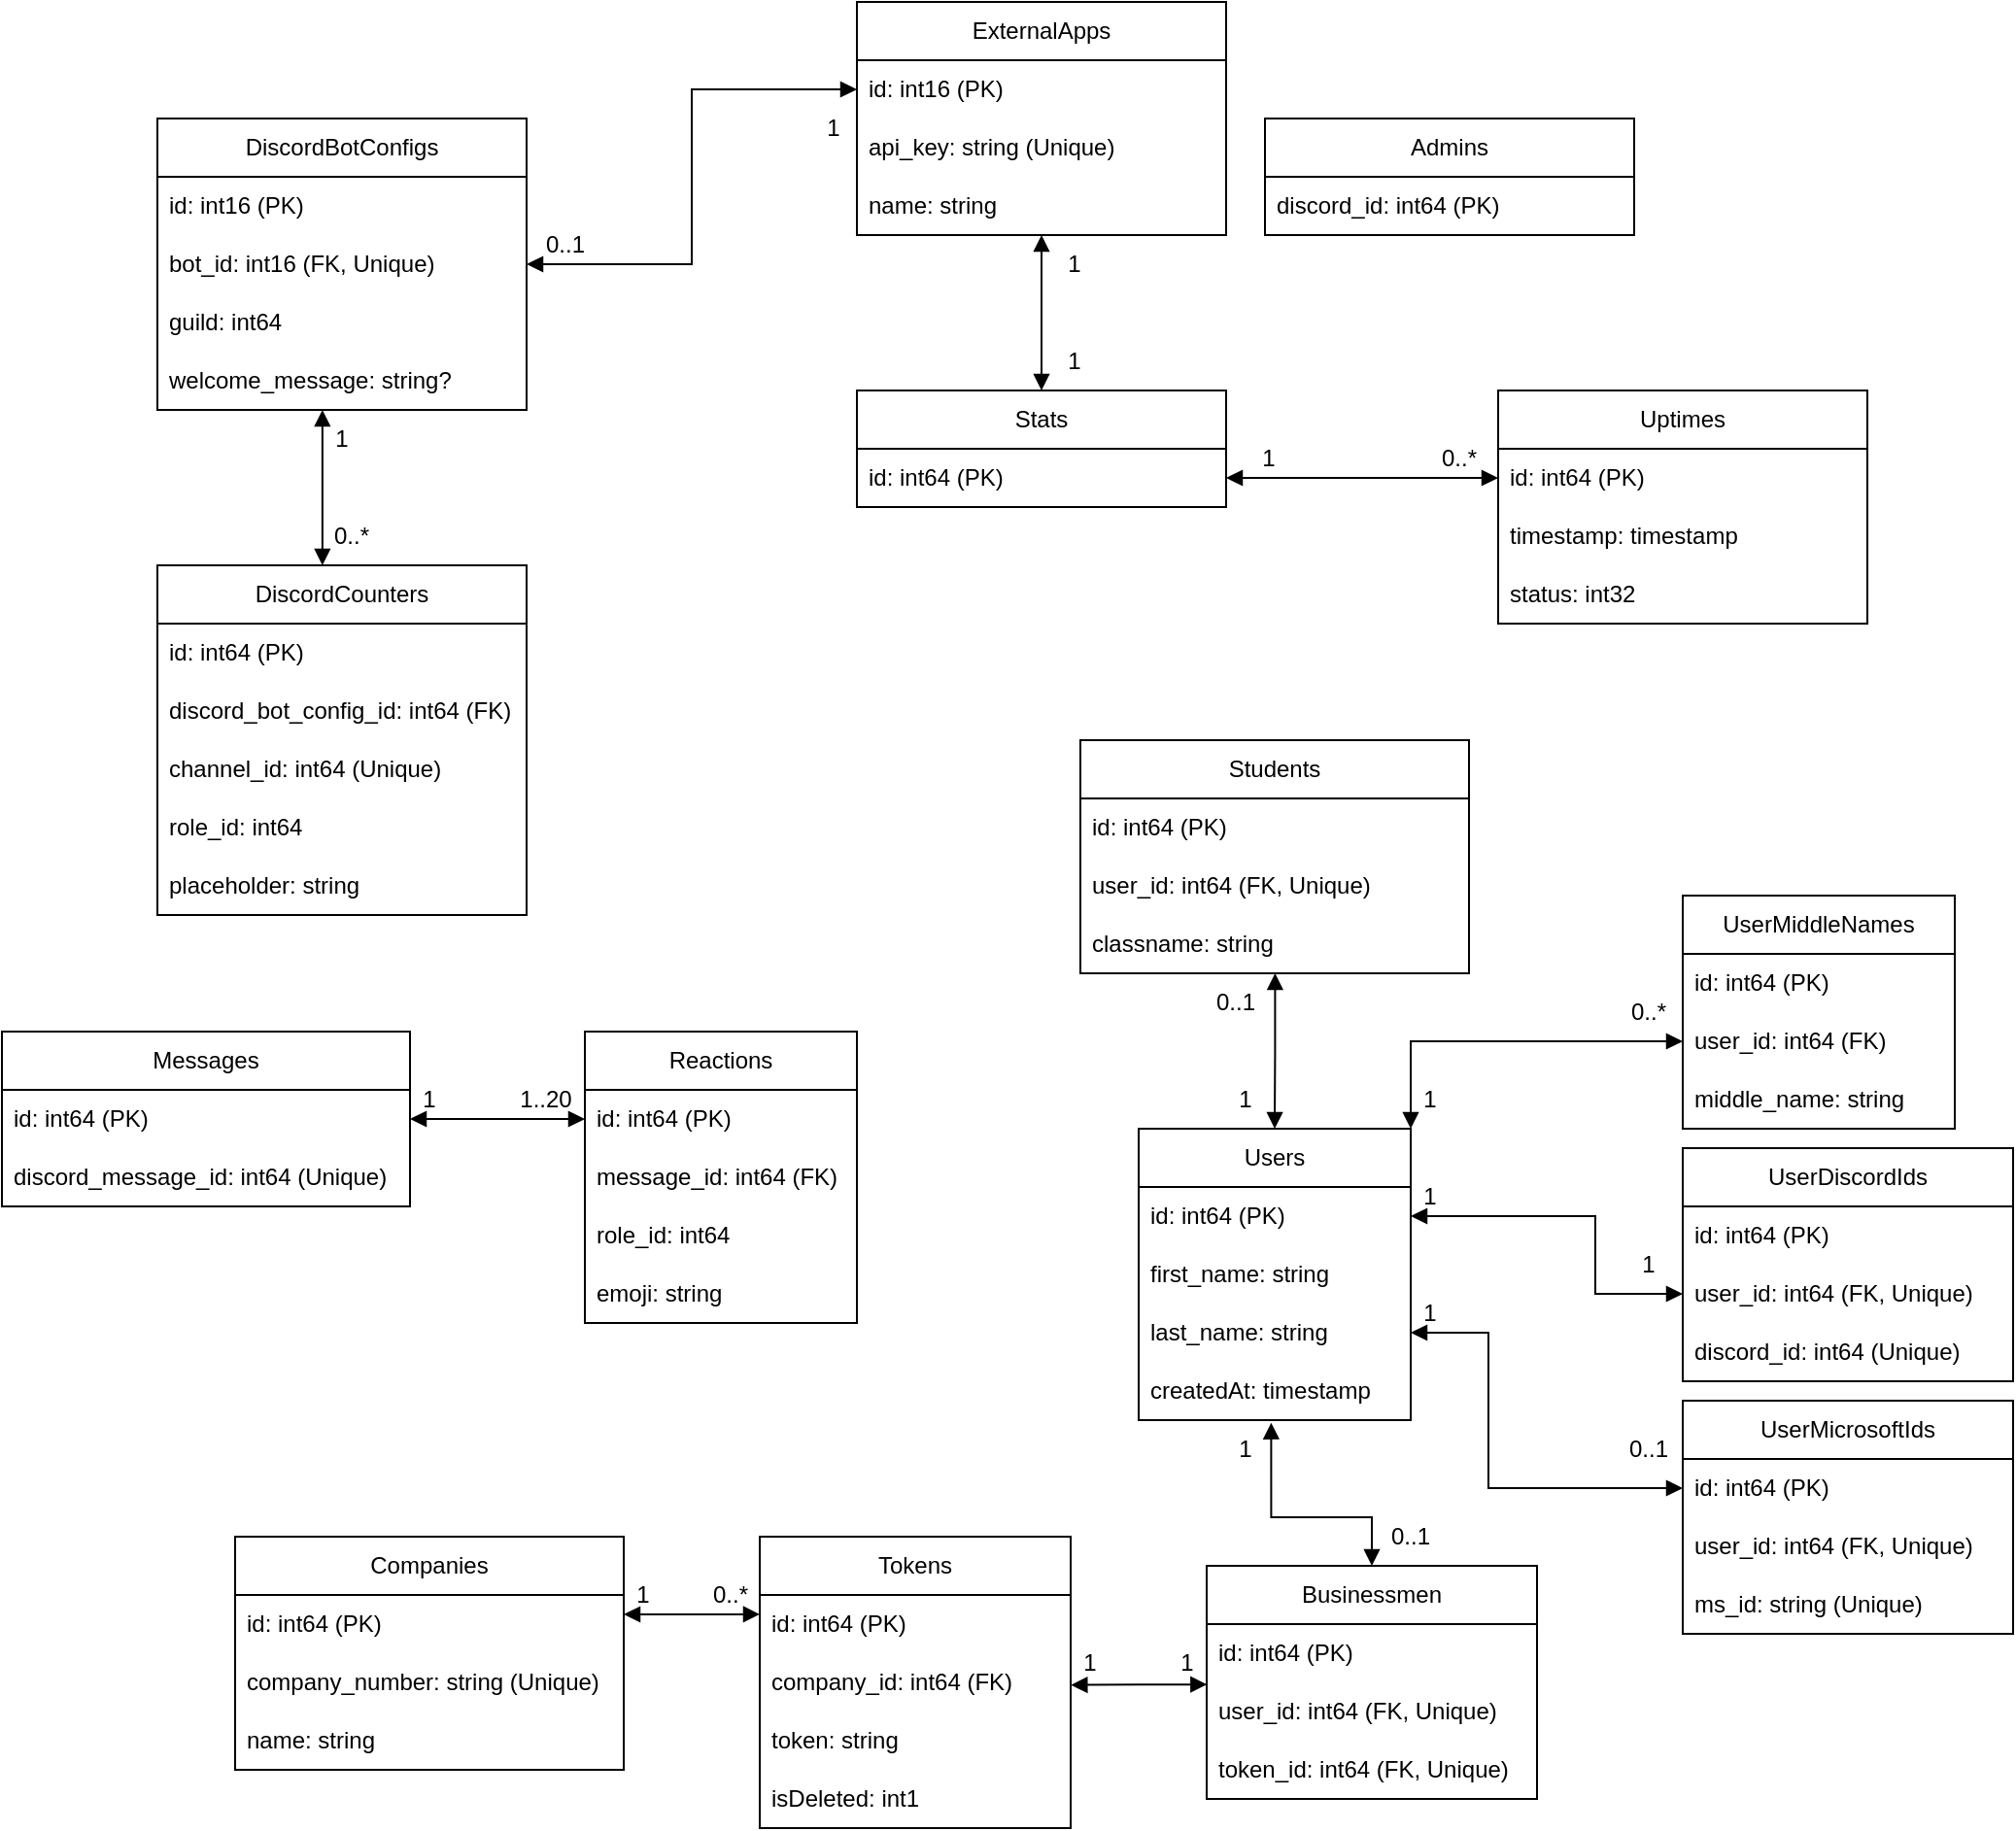 <mxfile version="24.7.8">
  <diagram id="C5RBs43oDa-KdzZeNtuy" name="Page-1">
    <mxGraphModel dx="1687" dy="984" grid="1" gridSize="10" guides="1" tooltips="1" connect="1" arrows="1" fold="1" page="1" pageScale="1" pageWidth="827" pageHeight="1169" math="0" shadow="0">
      <root>
        <mxCell id="WIyWlLk6GJQsqaUBKTNV-0" />
        <mxCell id="WIyWlLk6GJQsqaUBKTNV-1" parent="WIyWlLk6GJQsqaUBKTNV-0" />
        <mxCell id="j6Cu4bJi-iewZLwyGf81-4" value="DiscordBotConfigs" style="swimlane;fontStyle=0;childLayout=stackLayout;horizontal=1;startSize=30;horizontalStack=0;resizeParent=1;resizeParentMax=0;resizeLast=0;collapsible=1;marginBottom=0;whiteSpace=wrap;html=1;movable=1;resizable=1;rotatable=1;deletable=1;editable=1;locked=0;connectable=1;" parent="WIyWlLk6GJQsqaUBKTNV-1" vertex="1">
          <mxGeometry x="90" y="70" width="190" height="150" as="geometry" />
        </mxCell>
        <mxCell id="pV0bqbgb6ALePPoNwosy-52" value="id: int16 (PK)" style="text;strokeColor=none;fillColor=none;align=left;verticalAlign=middle;spacingLeft=4;spacingRight=4;overflow=hidden;points=[[0,0.5],[1,0.5]];portConstraint=eastwest;rotatable=1;whiteSpace=wrap;html=1;movable=1;resizable=1;deletable=1;editable=1;locked=0;connectable=1;" parent="j6Cu4bJi-iewZLwyGf81-4" vertex="1">
          <mxGeometry y="30" width="190" height="30" as="geometry" />
        </mxCell>
        <mxCell id="j6Cu4bJi-iewZLwyGf81-14" value="bot_id: int16 (FK, Unique)" style="text;strokeColor=none;fillColor=none;align=left;verticalAlign=middle;spacingLeft=4;spacingRight=4;overflow=hidden;points=[[0,0.5],[1,0.5]];portConstraint=eastwest;rotatable=1;whiteSpace=wrap;html=1;movable=1;resizable=1;deletable=1;editable=1;locked=0;connectable=1;" parent="j6Cu4bJi-iewZLwyGf81-4" vertex="1">
          <mxGeometry y="60" width="190" height="30" as="geometry" />
        </mxCell>
        <mxCell id="j6Cu4bJi-iewZLwyGf81-5" value="guild: int64" style="text;strokeColor=none;fillColor=none;align=left;verticalAlign=middle;spacingLeft=4;spacingRight=4;overflow=hidden;points=[[0,0.5],[1,0.5]];portConstraint=eastwest;rotatable=1;whiteSpace=wrap;html=1;movable=1;resizable=1;deletable=1;editable=1;locked=0;connectable=1;" parent="j6Cu4bJi-iewZLwyGf81-4" vertex="1">
          <mxGeometry y="90" width="190" height="30" as="geometry" />
        </mxCell>
        <mxCell id="j6Cu4bJi-iewZLwyGf81-19" value="welcome_message: string?" style="text;strokeColor=none;fillColor=none;align=left;verticalAlign=middle;spacingLeft=4;spacingRight=4;overflow=hidden;points=[[0,0.5],[1,0.5]];portConstraint=eastwest;rotatable=1;whiteSpace=wrap;html=1;movable=1;resizable=1;deletable=1;editable=1;locked=0;connectable=1;" parent="j6Cu4bJi-iewZLwyGf81-4" vertex="1">
          <mxGeometry y="120" width="190" height="30" as="geometry" />
        </mxCell>
        <mxCell id="j6Cu4bJi-iewZLwyGf81-8" value="ExternalApps" style="swimlane;fontStyle=0;childLayout=stackLayout;horizontal=1;startSize=30;horizontalStack=0;resizeParent=1;resizeParentMax=0;resizeLast=0;collapsible=1;marginBottom=0;whiteSpace=wrap;html=1;movable=1;resizable=1;rotatable=1;deletable=1;editable=1;locked=0;connectable=1;" parent="WIyWlLk6GJQsqaUBKTNV-1" vertex="1">
          <mxGeometry x="450" y="10" width="190" height="120" as="geometry" />
        </mxCell>
        <mxCell id="j6Cu4bJi-iewZLwyGf81-10" value="id: int16 (PK)" style="text;strokeColor=none;fillColor=none;align=left;verticalAlign=middle;spacingLeft=4;spacingRight=4;overflow=hidden;points=[[0,0.5],[1,0.5]];portConstraint=eastwest;rotatable=1;whiteSpace=wrap;html=1;movable=1;resizable=1;deletable=1;editable=1;locked=0;connectable=1;" parent="j6Cu4bJi-iewZLwyGf81-8" vertex="1">
          <mxGeometry y="30" width="190" height="30" as="geometry" />
        </mxCell>
        <mxCell id="j6Cu4bJi-iewZLwyGf81-18" value="api_key: string (Unique)" style="text;strokeColor=none;fillColor=none;align=left;verticalAlign=middle;spacingLeft=4;spacingRight=4;overflow=hidden;points=[[0,0.5],[1,0.5]];portConstraint=eastwest;rotatable=1;whiteSpace=wrap;html=1;movable=1;resizable=1;deletable=1;editable=1;locked=0;connectable=1;" parent="j6Cu4bJi-iewZLwyGf81-8" vertex="1">
          <mxGeometry y="60" width="190" height="30" as="geometry" />
        </mxCell>
        <mxCell id="kIU9_-_J0z3s3uUPVniL-5" value="name: string" style="text;strokeColor=none;fillColor=none;align=left;verticalAlign=middle;spacingLeft=4;spacingRight=4;overflow=hidden;points=[[0,0.5],[1,0.5]];portConstraint=eastwest;rotatable=1;whiteSpace=wrap;html=1;movable=1;resizable=1;deletable=1;editable=1;locked=0;connectable=1;" parent="j6Cu4bJi-iewZLwyGf81-8" vertex="1">
          <mxGeometry y="90" width="190" height="30" as="geometry" />
        </mxCell>
        <mxCell id="j6Cu4bJi-iewZLwyGf81-15" style="edgeStyle=orthogonalEdgeStyle;rounded=0;orthogonalLoop=1;jettySize=auto;html=1;exitX=1;exitY=0.5;exitDx=0;exitDy=0;entryX=0;entryY=0.5;entryDx=0;entryDy=0;startArrow=block;startFill=1;endArrow=block;endFill=1;movable=1;resizable=1;rotatable=1;deletable=1;editable=1;locked=0;connectable=1;" parent="WIyWlLk6GJQsqaUBKTNV-1" source="j6Cu4bJi-iewZLwyGf81-14" target="j6Cu4bJi-iewZLwyGf81-10" edge="1">
          <mxGeometry relative="1" as="geometry" />
        </mxCell>
        <mxCell id="j6Cu4bJi-iewZLwyGf81-16" value="0..1" style="text;html=1;align=center;verticalAlign=middle;whiteSpace=wrap;rounded=0;movable=1;resizable=1;rotatable=1;deletable=1;editable=1;locked=0;connectable=1;" parent="WIyWlLk6GJQsqaUBKTNV-1" vertex="1">
          <mxGeometry x="280" y="120" width="40" height="30" as="geometry" />
        </mxCell>
        <mxCell id="j6Cu4bJi-iewZLwyGf81-17" value="1" style="text;html=1;align=center;verticalAlign=middle;whiteSpace=wrap;rounded=0;movable=1;resizable=1;rotatable=1;deletable=1;editable=1;locked=0;connectable=1;" parent="WIyWlLk6GJQsqaUBKTNV-1" vertex="1">
          <mxGeometry x="426" y="60" width="24" height="30" as="geometry" />
        </mxCell>
        <mxCell id="j6Cu4bJi-iewZLwyGf81-20" value="Students" style="swimlane;fontStyle=0;childLayout=stackLayout;horizontal=1;startSize=30;horizontalStack=0;resizeParent=1;resizeParentMax=0;resizeLast=0;collapsible=1;marginBottom=0;whiteSpace=wrap;html=1;movable=1;resizable=1;rotatable=1;deletable=1;editable=1;locked=0;connectable=1;" parent="WIyWlLk6GJQsqaUBKTNV-1" vertex="1">
          <mxGeometry x="565" y="390" width="200" height="120" as="geometry" />
        </mxCell>
        <mxCell id="j6Cu4bJi-iewZLwyGf81-21" value="id: int64 (PK)" style="text;strokeColor=none;fillColor=none;align=left;verticalAlign=middle;spacingLeft=4;spacingRight=4;overflow=hidden;points=[[0,0.5],[1,0.5]];portConstraint=eastwest;rotatable=1;whiteSpace=wrap;html=1;movable=1;resizable=1;deletable=1;editable=1;locked=0;connectable=1;" parent="j6Cu4bJi-iewZLwyGf81-20" vertex="1">
          <mxGeometry y="30" width="200" height="30" as="geometry" />
        </mxCell>
        <mxCell id="pV0bqbgb6ALePPoNwosy-53" value="user_id: int64 (FK, Unique)" style="text;strokeColor=none;fillColor=none;align=left;verticalAlign=middle;spacingLeft=4;spacingRight=4;overflow=hidden;points=[[0,0.5],[1,0.5]];portConstraint=eastwest;rotatable=1;whiteSpace=wrap;html=1;movable=1;resizable=1;deletable=1;editable=1;locked=0;connectable=1;" parent="j6Cu4bJi-iewZLwyGf81-20" vertex="1">
          <mxGeometry y="60" width="200" height="30" as="geometry" />
        </mxCell>
        <mxCell id="j6Cu4bJi-iewZLwyGf81-22" value="classname: string" style="text;strokeColor=none;fillColor=none;align=left;verticalAlign=middle;spacingLeft=4;spacingRight=4;overflow=hidden;points=[[0,0.5],[1,0.5]];portConstraint=eastwest;rotatable=1;whiteSpace=wrap;html=1;movable=1;resizable=1;deletable=1;editable=1;locked=0;connectable=1;" parent="j6Cu4bJi-iewZLwyGf81-20" vertex="1">
          <mxGeometry y="90" width="200" height="30" as="geometry" />
        </mxCell>
        <mxCell id="hX-AtoLMKhMo5tliIMxX-0" value="Reactions" style="swimlane;fontStyle=0;childLayout=stackLayout;horizontal=1;startSize=30;horizontalStack=0;resizeParent=1;resizeParentMax=0;resizeLast=0;collapsible=1;marginBottom=0;whiteSpace=wrap;html=1;movable=1;resizable=1;rotatable=1;deletable=1;editable=1;locked=0;connectable=1;" parent="WIyWlLk6GJQsqaUBKTNV-1" vertex="1">
          <mxGeometry x="310" y="540" width="140" height="150" as="geometry" />
        </mxCell>
        <mxCell id="hX-AtoLMKhMo5tliIMxX-8" value="id: int64 (PK)" style="text;strokeColor=none;fillColor=none;align=left;verticalAlign=middle;spacingLeft=4;spacingRight=4;overflow=hidden;points=[[0,0.5],[1,0.5]];portConstraint=eastwest;rotatable=1;whiteSpace=wrap;html=1;movable=1;resizable=1;deletable=1;editable=1;locked=0;connectable=1;" parent="hX-AtoLMKhMo5tliIMxX-0" vertex="1">
          <mxGeometry y="30" width="140" height="30" as="geometry" />
        </mxCell>
        <mxCell id="pV0bqbgb6ALePPoNwosy-54" value="message_id: int64 (FK)" style="text;strokeColor=none;fillColor=none;align=left;verticalAlign=middle;spacingLeft=4;spacingRight=4;overflow=hidden;points=[[0,0.5],[1,0.5]];portConstraint=eastwest;rotatable=1;whiteSpace=wrap;html=1;movable=1;resizable=1;deletable=1;editable=1;locked=0;connectable=1;" parent="hX-AtoLMKhMo5tliIMxX-0" vertex="1">
          <mxGeometry y="60" width="140" height="30" as="geometry" />
        </mxCell>
        <mxCell id="pV0bqbgb6ALePPoNwosy-49" value="role_id: int64" style="text;strokeColor=none;fillColor=none;align=left;verticalAlign=middle;spacingLeft=4;spacingRight=4;overflow=hidden;points=[[0,0.5],[1,0.5]];portConstraint=eastwest;rotatable=1;whiteSpace=wrap;html=1;movable=1;resizable=1;deletable=1;editable=1;locked=0;connectable=1;" parent="hX-AtoLMKhMo5tliIMxX-0" vertex="1">
          <mxGeometry y="90" width="140" height="30" as="geometry" />
        </mxCell>
        <mxCell id="hX-AtoLMKhMo5tliIMxX-1" value="emoji: string" style="text;strokeColor=none;fillColor=none;align=left;verticalAlign=middle;spacingLeft=4;spacingRight=4;overflow=hidden;points=[[0,0.5],[1,0.5]];portConstraint=eastwest;rotatable=1;whiteSpace=wrap;html=1;movable=1;resizable=1;deletable=1;editable=1;locked=0;connectable=1;" parent="hX-AtoLMKhMo5tliIMxX-0" vertex="1">
          <mxGeometry y="120" width="140" height="30" as="geometry" />
        </mxCell>
        <mxCell id="hX-AtoLMKhMo5tliIMxX-9" style="edgeStyle=orthogonalEdgeStyle;rounded=0;orthogonalLoop=1;jettySize=auto;html=1;entryX=1;entryY=0.5;entryDx=0;entryDy=0;exitX=0;exitY=0.5;exitDx=0;exitDy=0;endArrow=block;endFill=1;startArrow=block;startFill=1;movable=1;resizable=1;rotatable=1;deletable=1;editable=1;locked=0;connectable=1;" parent="WIyWlLk6GJQsqaUBKTNV-1" source="hX-AtoLMKhMo5tliIMxX-8" target="pV0bqbgb6ALePPoNwosy-42" edge="1">
          <mxGeometry relative="1" as="geometry">
            <mxPoint x="310" y="675" as="sourcePoint" />
            <mxPoint x="240" y="585" as="targetPoint" />
          </mxGeometry>
        </mxCell>
        <mxCell id="hX-AtoLMKhMo5tliIMxX-17" value="Companies" style="swimlane;fontStyle=0;childLayout=stackLayout;horizontal=1;startSize=30;horizontalStack=0;resizeParent=1;resizeParentMax=0;resizeLast=0;collapsible=1;marginBottom=0;whiteSpace=wrap;html=1;movable=1;resizable=1;rotatable=1;deletable=1;editable=1;locked=0;connectable=1;" parent="WIyWlLk6GJQsqaUBKTNV-1" vertex="1">
          <mxGeometry x="130" y="800" width="200" height="120" as="geometry" />
        </mxCell>
        <mxCell id="hX-AtoLMKhMo5tliIMxX-18" value="id: int64 (PK)" style="text;strokeColor=none;fillColor=none;align=left;verticalAlign=middle;spacingLeft=4;spacingRight=4;overflow=hidden;points=[[0,0.5],[1,0.5]];portConstraint=eastwest;rotatable=1;whiteSpace=wrap;html=1;movable=1;resizable=1;deletable=1;editable=1;locked=0;connectable=1;" parent="hX-AtoLMKhMo5tliIMxX-17" vertex="1">
          <mxGeometry y="30" width="200" height="30" as="geometry" />
        </mxCell>
        <mxCell id="hX-AtoLMKhMo5tliIMxX-20" value="company_number: string (Unique)" style="text;strokeColor=none;fillColor=none;align=left;verticalAlign=middle;spacingLeft=4;spacingRight=4;overflow=hidden;points=[[0,0.5],[1,0.5]];portConstraint=eastwest;rotatable=1;whiteSpace=wrap;html=1;movable=1;resizable=1;deletable=1;editable=1;locked=0;connectable=1;" parent="hX-AtoLMKhMo5tliIMxX-17" vertex="1">
          <mxGeometry y="60" width="200" height="30" as="geometry" />
        </mxCell>
        <mxCell id="pV0bqbgb6ALePPoNwosy-15" value="name: string" style="text;strokeColor=none;fillColor=none;align=left;verticalAlign=middle;spacingLeft=4;spacingRight=4;overflow=hidden;points=[[0,0.5],[1,0.5]];portConstraint=eastwest;rotatable=1;whiteSpace=wrap;html=1;movable=1;resizable=1;deletable=1;editable=1;locked=0;connectable=1;" parent="hX-AtoLMKhMo5tliIMxX-17" vertex="1">
          <mxGeometry y="90" width="200" height="30" as="geometry" />
        </mxCell>
        <mxCell id="hX-AtoLMKhMo5tliIMxX-27" value="Users" style="swimlane;fontStyle=0;childLayout=stackLayout;horizontal=1;startSize=30;horizontalStack=0;resizeParent=1;resizeParentMax=0;resizeLast=0;collapsible=1;marginBottom=0;whiteSpace=wrap;html=1;movable=1;resizable=1;rotatable=1;deletable=1;editable=1;locked=0;connectable=1;" parent="WIyWlLk6GJQsqaUBKTNV-1" vertex="1">
          <mxGeometry x="595" y="590" width="140" height="150" as="geometry" />
        </mxCell>
        <mxCell id="hX-AtoLMKhMo5tliIMxX-28" value="id: int64 (PK)" style="text;strokeColor=none;fillColor=none;align=left;verticalAlign=middle;spacingLeft=4;spacingRight=4;overflow=hidden;points=[[0,0.5],[1,0.5]];portConstraint=eastwest;rotatable=1;whiteSpace=wrap;html=1;movable=1;resizable=1;deletable=1;editable=1;locked=0;connectable=1;" parent="hX-AtoLMKhMo5tliIMxX-27" vertex="1">
          <mxGeometry y="30" width="140" height="30" as="geometry" />
        </mxCell>
        <mxCell id="hX-AtoLMKhMo5tliIMxX-29" value="first_name: string" style="text;strokeColor=none;fillColor=none;align=left;verticalAlign=middle;spacingLeft=4;spacingRight=4;overflow=hidden;points=[[0,0.5],[1,0.5]];portConstraint=eastwest;rotatable=1;whiteSpace=wrap;html=1;movable=1;resizable=1;deletable=1;editable=1;locked=0;connectable=1;" parent="hX-AtoLMKhMo5tliIMxX-27" vertex="1">
          <mxGeometry y="60" width="140" height="30" as="geometry" />
        </mxCell>
        <mxCell id="hX-AtoLMKhMo5tliIMxX-30" value="last_name: string" style="text;strokeColor=none;fillColor=none;align=left;verticalAlign=middle;spacingLeft=4;spacingRight=4;overflow=hidden;points=[[0,0.5],[1,0.5]];portConstraint=eastwest;rotatable=1;whiteSpace=wrap;html=1;movable=1;resizable=1;deletable=1;editable=1;locked=0;connectable=1;" parent="hX-AtoLMKhMo5tliIMxX-27" vertex="1">
          <mxGeometry y="90" width="140" height="30" as="geometry" />
        </mxCell>
        <mxCell id="pV0bqbgb6ALePPoNwosy-60" value="createdAt: timestamp" style="text;strokeColor=none;fillColor=none;align=left;verticalAlign=middle;spacingLeft=4;spacingRight=4;overflow=hidden;points=[[0,0.5],[1,0.5]];portConstraint=eastwest;rotatable=1;whiteSpace=wrap;html=1;movable=1;resizable=1;deletable=1;editable=1;locked=0;connectable=1;" parent="hX-AtoLMKhMo5tliIMxX-27" vertex="1">
          <mxGeometry y="120" width="140" height="30" as="geometry" />
        </mxCell>
        <mxCell id="hX-AtoLMKhMo5tliIMxX-31" value="Businessmen" style="swimlane;fontStyle=0;childLayout=stackLayout;horizontal=1;startSize=30;horizontalStack=0;resizeParent=1;resizeParentMax=0;resizeLast=0;collapsible=1;marginBottom=0;whiteSpace=wrap;html=1;movable=1;resizable=1;rotatable=1;deletable=1;editable=1;locked=0;connectable=1;" parent="WIyWlLk6GJQsqaUBKTNV-1" vertex="1">
          <mxGeometry x="630" y="815" width="170" height="120" as="geometry" />
        </mxCell>
        <mxCell id="hX-AtoLMKhMo5tliIMxX-32" value="id: int64 (PK)" style="text;strokeColor=none;fillColor=none;align=left;verticalAlign=middle;spacingLeft=4;spacingRight=4;overflow=hidden;points=[[0,0.5],[1,0.5]];portConstraint=eastwest;rotatable=1;whiteSpace=wrap;html=1;movable=1;resizable=1;deletable=1;editable=1;locked=0;connectable=1;" parent="hX-AtoLMKhMo5tliIMxX-31" vertex="1">
          <mxGeometry y="30" width="170" height="30" as="geometry" />
        </mxCell>
        <mxCell id="hX-AtoLMKhMo5tliIMxX-34" value="user_id: int64 (FK, Unique)" style="text;strokeColor=none;fillColor=none;align=left;verticalAlign=middle;spacingLeft=4;spacingRight=4;overflow=hidden;points=[[0,0.5],[1,0.5]];portConstraint=eastwest;rotatable=1;whiteSpace=wrap;html=1;movable=1;resizable=1;deletable=1;editable=1;locked=0;connectable=1;" parent="hX-AtoLMKhMo5tliIMxX-31" vertex="1">
          <mxGeometry y="60" width="170" height="30" as="geometry" />
        </mxCell>
        <mxCell id="pV0bqbgb6ALePPoNwosy-55" value="token_id: int64 (FK, Unique)" style="text;strokeColor=none;fillColor=none;align=left;verticalAlign=middle;spacingLeft=4;spacingRight=4;overflow=hidden;points=[[0,0.5],[1,0.5]];portConstraint=eastwest;rotatable=1;whiteSpace=wrap;html=1;movable=1;resizable=1;deletable=1;editable=1;locked=0;connectable=1;" parent="hX-AtoLMKhMo5tliIMxX-31" vertex="1">
          <mxGeometry y="90" width="170" height="30" as="geometry" />
        </mxCell>
        <mxCell id="pV0bqbgb6ALePPoNwosy-0" value="UserMiddleNames" style="swimlane;fontStyle=0;childLayout=stackLayout;horizontal=1;startSize=30;horizontalStack=0;resizeParent=1;resizeParentMax=0;resizeLast=0;collapsible=1;marginBottom=0;whiteSpace=wrap;html=1;movable=1;resizable=1;rotatable=1;deletable=1;editable=1;locked=0;connectable=1;" parent="WIyWlLk6GJQsqaUBKTNV-1" vertex="1">
          <mxGeometry x="875" y="470" width="140" height="120" as="geometry" />
        </mxCell>
        <mxCell id="pV0bqbgb6ALePPoNwosy-1" value="id: int64 (PK)" style="text;strokeColor=none;fillColor=none;align=left;verticalAlign=middle;spacingLeft=4;spacingRight=4;overflow=hidden;points=[[0,0.5],[1,0.5]];portConstraint=eastwest;rotatable=1;whiteSpace=wrap;html=1;movable=1;resizable=1;deletable=1;editable=1;locked=0;connectable=1;" parent="pV0bqbgb6ALePPoNwosy-0" vertex="1">
          <mxGeometry y="30" width="140" height="30" as="geometry" />
        </mxCell>
        <mxCell id="pV0bqbgb6ALePPoNwosy-2" value="user_id: int64 (FK)" style="text;strokeColor=none;fillColor=none;align=left;verticalAlign=middle;spacingLeft=4;spacingRight=4;overflow=hidden;points=[[0,0.5],[1,0.5]];portConstraint=eastwest;rotatable=1;whiteSpace=wrap;html=1;movable=1;resizable=1;deletable=1;editable=1;locked=0;connectable=1;" parent="pV0bqbgb6ALePPoNwosy-0" vertex="1">
          <mxGeometry y="60" width="140" height="30" as="geometry" />
        </mxCell>
        <mxCell id="pV0bqbgb6ALePPoNwosy-3" value="middle_name: string" style="text;strokeColor=none;fillColor=none;align=left;verticalAlign=middle;spacingLeft=4;spacingRight=4;overflow=hidden;points=[[0,0.5],[1,0.5]];portConstraint=eastwest;rotatable=1;whiteSpace=wrap;html=1;movable=1;resizable=1;deletable=1;editable=1;locked=0;connectable=1;" parent="pV0bqbgb6ALePPoNwosy-0" vertex="1">
          <mxGeometry y="90" width="140" height="30" as="geometry" />
        </mxCell>
        <mxCell id="pV0bqbgb6ALePPoNwosy-5" value="UserDiscordIds" style="swimlane;fontStyle=0;childLayout=stackLayout;horizontal=1;startSize=30;horizontalStack=0;resizeParent=1;resizeParentMax=0;resizeLast=0;collapsible=1;marginBottom=0;whiteSpace=wrap;html=1;movable=1;resizable=1;rotatable=1;deletable=1;editable=1;locked=0;connectable=1;" parent="WIyWlLk6GJQsqaUBKTNV-1" vertex="1">
          <mxGeometry x="875" y="600" width="170" height="120" as="geometry" />
        </mxCell>
        <mxCell id="pV0bqbgb6ALePPoNwosy-6" value="id: int64 (PK)" style="text;strokeColor=none;fillColor=none;align=left;verticalAlign=middle;spacingLeft=4;spacingRight=4;overflow=hidden;points=[[0,0.5],[1,0.5]];portConstraint=eastwest;rotatable=1;whiteSpace=wrap;html=1;movable=1;resizable=1;deletable=1;editable=1;locked=0;connectable=1;" parent="pV0bqbgb6ALePPoNwosy-5" vertex="1">
          <mxGeometry y="30" width="170" height="30" as="geometry" />
        </mxCell>
        <mxCell id="pV0bqbgb6ALePPoNwosy-7" value="user_id: int64 (FK, Unique)" style="text;strokeColor=none;fillColor=none;align=left;verticalAlign=middle;spacingLeft=4;spacingRight=4;overflow=hidden;points=[[0,0.5],[1,0.5]];portConstraint=eastwest;rotatable=1;whiteSpace=wrap;html=1;movable=1;resizable=1;deletable=1;editable=1;locked=0;connectable=1;" parent="pV0bqbgb6ALePPoNwosy-5" vertex="1">
          <mxGeometry y="60" width="170" height="30" as="geometry" />
        </mxCell>
        <mxCell id="pV0bqbgb6ALePPoNwosy-8" value="discord_id: int64 (Unique)" style="text;strokeColor=none;fillColor=none;align=left;verticalAlign=middle;spacingLeft=4;spacingRight=4;overflow=hidden;points=[[0,0.5],[1,0.5]];portConstraint=eastwest;rotatable=1;whiteSpace=wrap;html=1;movable=1;resizable=1;deletable=1;editable=1;locked=0;connectable=1;" parent="pV0bqbgb6ALePPoNwosy-5" vertex="1">
          <mxGeometry y="90" width="170" height="30" as="geometry" />
        </mxCell>
        <mxCell id="pV0bqbgb6ALePPoNwosy-9" value="UserMicrosoftIds" style="swimlane;fontStyle=0;childLayout=stackLayout;horizontal=1;startSize=30;horizontalStack=0;resizeParent=1;resizeParentMax=0;resizeLast=0;collapsible=1;marginBottom=0;whiteSpace=wrap;html=1;movable=1;resizable=1;rotatable=1;deletable=1;editable=1;locked=0;connectable=1;" parent="WIyWlLk6GJQsqaUBKTNV-1" vertex="1">
          <mxGeometry x="875" y="730" width="170" height="120" as="geometry" />
        </mxCell>
        <mxCell id="pV0bqbgb6ALePPoNwosy-10" value="id: int64 (PK)" style="text;strokeColor=none;fillColor=none;align=left;verticalAlign=middle;spacingLeft=4;spacingRight=4;overflow=hidden;points=[[0,0.5],[1,0.5]];portConstraint=eastwest;rotatable=1;whiteSpace=wrap;html=1;movable=1;resizable=1;deletable=1;editable=1;locked=0;connectable=1;" parent="pV0bqbgb6ALePPoNwosy-9" vertex="1">
          <mxGeometry y="30" width="170" height="30" as="geometry" />
        </mxCell>
        <mxCell id="pV0bqbgb6ALePPoNwosy-11" value="user_id: int64 (FK, Unique)" style="text;strokeColor=none;fillColor=none;align=left;verticalAlign=middle;spacingLeft=4;spacingRight=4;overflow=hidden;points=[[0,0.5],[1,0.5]];portConstraint=eastwest;rotatable=1;whiteSpace=wrap;html=1;movable=1;resizable=1;deletable=1;editable=1;locked=0;connectable=1;" parent="pV0bqbgb6ALePPoNwosy-9" vertex="1">
          <mxGeometry y="60" width="170" height="30" as="geometry" />
        </mxCell>
        <mxCell id="pV0bqbgb6ALePPoNwosy-12" value="ms_id: string (Unique)" style="text;strokeColor=none;fillColor=none;align=left;verticalAlign=middle;spacingLeft=4;spacingRight=4;overflow=hidden;points=[[0,0.5],[1,0.5]];portConstraint=eastwest;rotatable=1;whiteSpace=wrap;html=1;movable=1;resizable=1;deletable=1;editable=1;locked=0;connectable=1;" parent="pV0bqbgb6ALePPoNwosy-9" vertex="1">
          <mxGeometry y="90" width="170" height="30" as="geometry" />
        </mxCell>
        <mxCell id="pV0bqbgb6ALePPoNwosy-17" value="Tokens" style="swimlane;fontStyle=0;childLayout=stackLayout;horizontal=1;startSize=30;horizontalStack=0;resizeParent=1;resizeParentMax=0;resizeLast=0;collapsible=1;marginBottom=0;whiteSpace=wrap;html=1;movable=1;resizable=1;rotatable=1;deletable=1;editable=1;locked=0;connectable=1;" parent="WIyWlLk6GJQsqaUBKTNV-1" vertex="1">
          <mxGeometry x="400" y="800" width="160" height="150" as="geometry" />
        </mxCell>
        <mxCell id="pV0bqbgb6ALePPoNwosy-18" value="id: int64 (PK)" style="text;strokeColor=none;fillColor=none;align=left;verticalAlign=middle;spacingLeft=4;spacingRight=4;overflow=hidden;points=[[0,0.5],[1,0.5]];portConstraint=eastwest;rotatable=1;whiteSpace=wrap;html=1;movable=1;resizable=1;deletable=1;editable=1;locked=0;connectable=1;" parent="pV0bqbgb6ALePPoNwosy-17" vertex="1">
          <mxGeometry y="30" width="160" height="30" as="geometry" />
        </mxCell>
        <mxCell id="pV0bqbgb6ALePPoNwosy-56" value="company_id: int64 (FK)" style="text;strokeColor=none;fillColor=none;align=left;verticalAlign=middle;spacingLeft=4;spacingRight=4;overflow=hidden;points=[[0,0.5],[1,0.5]];portConstraint=eastwest;rotatable=1;whiteSpace=wrap;html=1;movable=1;resizable=1;deletable=1;editable=1;locked=0;connectable=1;" parent="pV0bqbgb6ALePPoNwosy-17" vertex="1">
          <mxGeometry y="60" width="160" height="30" as="geometry" />
        </mxCell>
        <mxCell id="pV0bqbgb6ALePPoNwosy-20" value="token: string" style="text;strokeColor=none;fillColor=none;align=left;verticalAlign=middle;spacingLeft=4;spacingRight=4;overflow=hidden;points=[[0,0.5],[1,0.5]];portConstraint=eastwest;rotatable=1;whiteSpace=wrap;html=1;movable=1;resizable=1;deletable=1;editable=1;locked=0;connectable=1;" parent="pV0bqbgb6ALePPoNwosy-17" vertex="1">
          <mxGeometry y="90" width="160" height="30" as="geometry" />
        </mxCell>
        <mxCell id="pV0bqbgb6ALePPoNwosy-21" value="isDeleted: int1" style="text;strokeColor=none;fillColor=none;align=left;verticalAlign=middle;spacingLeft=4;spacingRight=4;overflow=hidden;points=[[0,0.5],[1,0.5]];portConstraint=eastwest;rotatable=1;whiteSpace=wrap;html=1;movable=1;resizable=1;deletable=1;editable=1;locked=0;connectable=1;" parent="pV0bqbgb6ALePPoNwosy-17" vertex="1">
          <mxGeometry y="120" width="160" height="30" as="geometry" />
        </mxCell>
        <mxCell id="pV0bqbgb6ALePPoNwosy-31" style="edgeStyle=orthogonalEdgeStyle;rounded=0;orthogonalLoop=1;jettySize=auto;html=1;endArrow=block;endFill=1;startArrow=block;startFill=1;exitX=0;exitY=0.333;exitDx=0;exitDy=0;exitPerimeter=0;movable=1;resizable=1;rotatable=1;deletable=1;editable=1;locked=0;connectable=1;" parent="WIyWlLk6GJQsqaUBKTNV-1" source="pV0bqbgb6ALePPoNwosy-18" edge="1">
          <mxGeometry relative="1" as="geometry">
            <mxPoint x="395" y="840" as="sourcePoint" />
            <mxPoint x="330" y="840" as="targetPoint" />
          </mxGeometry>
        </mxCell>
        <mxCell id="pV0bqbgb6ALePPoNwosy-33" style="edgeStyle=orthogonalEdgeStyle;rounded=0;orthogonalLoop=1;jettySize=auto;html=1;endArrow=block;endFill=1;startArrow=block;startFill=1;entryX=1.001;entryY=0.544;entryDx=0;entryDy=0;exitX=0.001;exitY=0.037;exitDx=0;exitDy=0;exitPerimeter=0;entryPerimeter=0;movable=1;resizable=1;rotatable=1;deletable=1;editable=1;locked=0;connectable=1;" parent="WIyWlLk6GJQsqaUBKTNV-1" source="hX-AtoLMKhMo5tliIMxX-34" target="pV0bqbgb6ALePPoNwosy-56" edge="1">
          <mxGeometry relative="1" as="geometry">
            <mxPoint x="610" y="890" as="sourcePoint" />
            <mxPoint x="496" y="1079.31" as="targetPoint" />
          </mxGeometry>
        </mxCell>
        <mxCell id="pV0bqbgb6ALePPoNwosy-35" style="edgeStyle=orthogonalEdgeStyle;rounded=0;orthogonalLoop=1;jettySize=auto;html=1;endArrow=block;endFill=1;startArrow=block;startFill=1;exitX=0.5;exitY=0;exitDx=0;exitDy=0;entryX=0.487;entryY=1.044;entryDx=0;entryDy=0;entryPerimeter=0;movable=1;resizable=1;rotatable=1;deletable=1;editable=1;locked=0;connectable=1;" parent="WIyWlLk6GJQsqaUBKTNV-1" source="hX-AtoLMKhMo5tliIMxX-31" target="pV0bqbgb6ALePPoNwosy-60" edge="1">
          <mxGeometry relative="1" as="geometry">
            <mxPoint x="515" y="860" as="sourcePoint" />
            <mxPoint x="650" y="790" as="targetPoint" />
            <Array as="points">
              <mxPoint x="715" y="790" />
              <mxPoint x="663" y="790" />
            </Array>
          </mxGeometry>
        </mxCell>
        <mxCell id="pV0bqbgb6ALePPoNwosy-36" style="edgeStyle=orthogonalEdgeStyle;rounded=0;orthogonalLoop=1;jettySize=auto;html=1;endArrow=block;endFill=1;startArrow=block;startFill=1;entryX=1;entryY=0;entryDx=0;entryDy=0;exitX=0;exitY=0.5;exitDx=0;exitDy=0;movable=1;resizable=1;rotatable=1;deletable=1;editable=1;locked=0;connectable=1;" parent="WIyWlLk6GJQsqaUBKTNV-1" source="pV0bqbgb6ALePPoNwosy-2" target="hX-AtoLMKhMo5tliIMxX-27" edge="1">
          <mxGeometry relative="1" as="geometry">
            <mxPoint x="515" y="860" as="sourcePoint" />
            <mxPoint x="426" y="860" as="targetPoint" />
          </mxGeometry>
        </mxCell>
        <mxCell id="pV0bqbgb6ALePPoNwosy-37" style="edgeStyle=orthogonalEdgeStyle;rounded=0;orthogonalLoop=1;jettySize=auto;html=1;endArrow=block;endFill=1;startArrow=block;startFill=1;entryX=1;entryY=0.5;entryDx=0;entryDy=0;exitX=0;exitY=0.5;exitDx=0;exitDy=0;movable=1;resizable=1;rotatable=1;deletable=1;editable=1;locked=0;connectable=1;" parent="WIyWlLk6GJQsqaUBKTNV-1" source="pV0bqbgb6ALePPoNwosy-7" target="hX-AtoLMKhMo5tliIMxX-28" edge="1">
          <mxGeometry relative="1" as="geometry">
            <mxPoint x="885" y="555" as="sourcePoint" />
            <mxPoint x="745" y="630" as="targetPoint" />
            <Array as="points">
              <mxPoint x="830" y="675" />
              <mxPoint x="830" y="635" />
            </Array>
          </mxGeometry>
        </mxCell>
        <mxCell id="pV0bqbgb6ALePPoNwosy-38" style="edgeStyle=orthogonalEdgeStyle;rounded=0;orthogonalLoop=1;jettySize=auto;html=1;endArrow=block;endFill=1;startArrow=block;startFill=1;entryX=1;entryY=0.5;entryDx=0;entryDy=0;exitX=0;exitY=0.5;exitDx=0;exitDy=0;movable=1;resizable=1;rotatable=1;deletable=1;editable=1;locked=0;connectable=1;" parent="WIyWlLk6GJQsqaUBKTNV-1" source="pV0bqbgb6ALePPoNwosy-10" target="hX-AtoLMKhMo5tliIMxX-30" edge="1">
          <mxGeometry relative="1" as="geometry">
            <mxPoint x="895" y="565" as="sourcePoint" />
            <mxPoint x="755" y="640" as="targetPoint" />
            <Array as="points">
              <mxPoint x="775" y="775" />
              <mxPoint x="775" y="695" />
            </Array>
          </mxGeometry>
        </mxCell>
        <mxCell id="pV0bqbgb6ALePPoNwosy-39" style="edgeStyle=orthogonalEdgeStyle;rounded=0;orthogonalLoop=1;jettySize=auto;html=1;endArrow=block;endFill=1;startArrow=block;startFill=1;entryX=0.5;entryY=0;entryDx=0;entryDy=0;exitX=0.501;exitY=1;exitDx=0;exitDy=0;exitPerimeter=0;movable=1;resizable=1;rotatable=1;deletable=1;editable=1;locked=0;connectable=1;" parent="WIyWlLk6GJQsqaUBKTNV-1" source="j6Cu4bJi-iewZLwyGf81-22" target="hX-AtoLMKhMo5tliIMxX-27" edge="1">
          <mxGeometry relative="1" as="geometry">
            <mxPoint x="905" y="575" as="sourcePoint" />
            <mxPoint x="765" y="650" as="targetPoint" />
          </mxGeometry>
        </mxCell>
        <mxCell id="pV0bqbgb6ALePPoNwosy-41" value="Messages" style="swimlane;fontStyle=0;childLayout=stackLayout;horizontal=1;startSize=30;horizontalStack=0;resizeParent=1;resizeParentMax=0;resizeLast=0;collapsible=1;marginBottom=0;whiteSpace=wrap;html=1;movable=1;resizable=1;rotatable=1;deletable=1;editable=1;locked=0;connectable=1;" parent="WIyWlLk6GJQsqaUBKTNV-1" vertex="1">
          <mxGeometry x="10" y="540" width="210" height="90" as="geometry" />
        </mxCell>
        <mxCell id="pV0bqbgb6ALePPoNwosy-42" value="id: int64 (PK)" style="text;strokeColor=none;fillColor=none;align=left;verticalAlign=middle;spacingLeft=4;spacingRight=4;overflow=hidden;points=[[0,0.5],[1,0.5]];portConstraint=eastwest;rotatable=1;whiteSpace=wrap;html=1;movable=1;resizable=1;deletable=1;editable=1;locked=0;connectable=1;" parent="pV0bqbgb6ALePPoNwosy-41" vertex="1">
          <mxGeometry y="30" width="210" height="30" as="geometry" />
        </mxCell>
        <mxCell id="pV0bqbgb6ALePPoNwosy-43" value="discord_message_id: int64 (Unique)" style="text;strokeColor=none;fillColor=none;align=left;verticalAlign=middle;spacingLeft=4;spacingRight=4;overflow=hidden;points=[[0,0.5],[1,0.5]];portConstraint=eastwest;rotatable=1;whiteSpace=wrap;html=1;movable=1;resizable=1;deletable=1;editable=1;locked=0;connectable=1;" parent="pV0bqbgb6ALePPoNwosy-41" vertex="1">
          <mxGeometry y="60" width="210" height="30" as="geometry" />
        </mxCell>
        <mxCell id="pV0bqbgb6ALePPoNwosy-61" value="1" style="text;html=1;align=center;verticalAlign=middle;whiteSpace=wrap;rounded=0;movable=1;resizable=1;rotatable=1;deletable=1;editable=1;locked=0;connectable=1;" parent="WIyWlLk6GJQsqaUBKTNV-1" vertex="1">
          <mxGeometry x="220" y="560" width="20" height="30" as="geometry" />
        </mxCell>
        <mxCell id="pV0bqbgb6ALePPoNwosy-62" value="1..20" style="text;html=1;align=center;verticalAlign=middle;whiteSpace=wrap;rounded=0;movable=1;resizable=1;rotatable=1;deletable=1;editable=1;locked=0;connectable=1;" parent="WIyWlLk6GJQsqaUBKTNV-1" vertex="1">
          <mxGeometry x="270" y="560" width="40" height="30" as="geometry" />
        </mxCell>
        <mxCell id="pV0bqbgb6ALePPoNwosy-63" value="0..*" style="text;html=1;align=center;verticalAlign=middle;whiteSpace=wrap;rounded=0;movable=1;resizable=1;rotatable=1;deletable=1;editable=1;locked=0;connectable=1;" parent="WIyWlLk6GJQsqaUBKTNV-1" vertex="1">
          <mxGeometry x="370" y="815" width="30" height="30" as="geometry" />
        </mxCell>
        <mxCell id="pV0bqbgb6ALePPoNwosy-65" value="1" style="text;html=1;align=center;verticalAlign=middle;whiteSpace=wrap;rounded=0;movable=1;resizable=1;rotatable=1;deletable=1;editable=1;locked=0;connectable=1;" parent="WIyWlLk6GJQsqaUBKTNV-1" vertex="1">
          <mxGeometry x="330" y="815" width="20" height="30" as="geometry" />
        </mxCell>
        <mxCell id="pV0bqbgb6ALePPoNwosy-66" value="1" style="text;html=1;align=center;verticalAlign=middle;whiteSpace=wrap;rounded=0;movable=1;resizable=1;rotatable=1;deletable=1;editable=1;locked=0;connectable=1;" parent="WIyWlLk6GJQsqaUBKTNV-1" vertex="1">
          <mxGeometry x="560" y="850" width="20" height="30" as="geometry" />
        </mxCell>
        <mxCell id="pV0bqbgb6ALePPoNwosy-67" value="1" style="text;html=1;align=center;verticalAlign=middle;whiteSpace=wrap;rounded=0;movable=1;resizable=1;rotatable=1;deletable=1;editable=1;locked=0;connectable=1;" parent="WIyWlLk6GJQsqaUBKTNV-1" vertex="1">
          <mxGeometry x="610" y="850" width="20" height="30" as="geometry" />
        </mxCell>
        <mxCell id="pV0bqbgb6ALePPoNwosy-69" value="1" style="text;html=1;align=center;verticalAlign=middle;whiteSpace=wrap;rounded=0;movable=1;resizable=1;rotatable=1;deletable=1;editable=1;locked=0;connectable=1;" parent="WIyWlLk6GJQsqaUBKTNV-1" vertex="1">
          <mxGeometry x="640" y="740" width="20" height="30" as="geometry" />
        </mxCell>
        <mxCell id="pV0bqbgb6ALePPoNwosy-70" value="1" style="text;html=1;align=center;verticalAlign=middle;whiteSpace=wrap;rounded=0;movable=1;resizable=1;rotatable=1;deletable=1;editable=1;locked=0;connectable=1;" parent="WIyWlLk6GJQsqaUBKTNV-1" vertex="1">
          <mxGeometry x="640" y="560" width="20" height="30" as="geometry" />
        </mxCell>
        <mxCell id="pV0bqbgb6ALePPoNwosy-71" value="0..1" style="text;html=1;align=center;verticalAlign=middle;whiteSpace=wrap;rounded=0;movable=1;resizable=1;rotatable=1;deletable=1;editable=1;locked=0;connectable=1;" parent="WIyWlLk6GJQsqaUBKTNV-1" vertex="1">
          <mxGeometry x="630" y="510" width="30" height="30" as="geometry" />
        </mxCell>
        <mxCell id="pV0bqbgb6ALePPoNwosy-72" value="0..1" style="text;html=1;align=center;verticalAlign=middle;whiteSpace=wrap;rounded=0;movable=1;resizable=1;rotatable=1;deletable=1;editable=1;locked=0;connectable=1;" parent="WIyWlLk6GJQsqaUBKTNV-1" vertex="1">
          <mxGeometry x="720" y="785" width="30" height="30" as="geometry" />
        </mxCell>
        <mxCell id="pV0bqbgb6ALePPoNwosy-73" value="1" style="text;html=1;align=center;verticalAlign=middle;whiteSpace=wrap;rounded=0;movable=1;resizable=1;rotatable=1;deletable=1;editable=1;locked=0;connectable=1;" parent="WIyWlLk6GJQsqaUBKTNV-1" vertex="1">
          <mxGeometry x="735" y="560" width="20" height="30" as="geometry" />
        </mxCell>
        <mxCell id="pV0bqbgb6ALePPoNwosy-74" value="0..*" style="text;html=1;align=center;verticalAlign=middle;whiteSpace=wrap;rounded=0;movable=1;resizable=1;rotatable=1;deletable=1;editable=1;locked=0;connectable=1;" parent="WIyWlLk6GJQsqaUBKTNV-1" vertex="1">
          <mxGeometry x="840" y="515" width="35" height="30" as="geometry" />
        </mxCell>
        <mxCell id="pV0bqbgb6ALePPoNwosy-75" value="1" style="text;html=1;align=center;verticalAlign=middle;whiteSpace=wrap;rounded=0;movable=1;resizable=1;rotatable=1;deletable=1;editable=1;locked=0;connectable=1;" parent="WIyWlLk6GJQsqaUBKTNV-1" vertex="1">
          <mxGeometry x="735" y="610" width="20" height="30" as="geometry" />
        </mxCell>
        <mxCell id="pV0bqbgb6ALePPoNwosy-76" value="1" style="text;html=1;align=center;verticalAlign=middle;whiteSpace=wrap;rounded=0;movable=1;resizable=1;rotatable=1;deletable=1;editable=1;locked=0;connectable=1;" parent="WIyWlLk6GJQsqaUBKTNV-1" vertex="1">
          <mxGeometry x="840" y="645" width="35" height="30" as="geometry" />
        </mxCell>
        <mxCell id="pV0bqbgb6ALePPoNwosy-77" value="0..1" style="text;html=1;align=center;verticalAlign=middle;whiteSpace=wrap;rounded=0;movable=1;resizable=1;rotatable=1;deletable=1;editable=1;locked=0;connectable=1;" parent="WIyWlLk6GJQsqaUBKTNV-1" vertex="1">
          <mxGeometry x="840" y="740" width="35" height="30" as="geometry" />
        </mxCell>
        <mxCell id="pV0bqbgb6ALePPoNwosy-78" value="1" style="text;html=1;align=center;verticalAlign=middle;whiteSpace=wrap;rounded=0;movable=1;resizable=1;rotatable=1;deletable=1;editable=1;locked=0;connectable=1;" parent="WIyWlLk6GJQsqaUBKTNV-1" vertex="1">
          <mxGeometry x="735" y="670" width="20" height="30" as="geometry" />
        </mxCell>
        <mxCell id="ehpLxxiC5q2BYDXl5Orp-0" value="DiscordCounters" style="swimlane;fontStyle=0;childLayout=stackLayout;horizontal=1;startSize=30;horizontalStack=0;resizeParent=1;resizeParentMax=0;resizeLast=0;collapsible=1;marginBottom=0;whiteSpace=wrap;html=1;movable=1;resizable=1;rotatable=1;deletable=1;editable=1;locked=0;connectable=1;" parent="WIyWlLk6GJQsqaUBKTNV-1" vertex="1">
          <mxGeometry x="90" y="300" width="190" height="180" as="geometry" />
        </mxCell>
        <mxCell id="ehpLxxiC5q2BYDXl5Orp-1" value="id: int64 (PK)" style="text;strokeColor=none;fillColor=none;align=left;verticalAlign=middle;spacingLeft=4;spacingRight=4;overflow=hidden;points=[[0,0.5],[1,0.5]];portConstraint=eastwest;rotatable=1;whiteSpace=wrap;html=1;movable=1;resizable=1;deletable=1;editable=1;locked=0;connectable=1;" parent="ehpLxxiC5q2BYDXl5Orp-0" vertex="1">
          <mxGeometry y="30" width="190" height="30" as="geometry" />
        </mxCell>
        <mxCell id="ehpLxxiC5q2BYDXl5Orp-5" value="discord_bot_config_id: int64 (FK)" style="text;strokeColor=none;fillColor=none;align=left;verticalAlign=middle;spacingLeft=4;spacingRight=4;overflow=hidden;points=[[0,0.5],[1,0.5]];portConstraint=eastwest;rotatable=1;whiteSpace=wrap;html=1;movable=1;resizable=1;deletable=1;editable=1;locked=0;connectable=1;" parent="ehpLxxiC5q2BYDXl5Orp-0" vertex="1">
          <mxGeometry y="60" width="190" height="30" as="geometry" />
        </mxCell>
        <mxCell id="ehpLxxiC5q2BYDXl5Orp-2" value="channel_id: int64 (Unique)" style="text;strokeColor=none;fillColor=none;align=left;verticalAlign=middle;spacingLeft=4;spacingRight=4;overflow=hidden;points=[[0,0.5],[1,0.5]];portConstraint=eastwest;rotatable=1;whiteSpace=wrap;html=1;movable=1;resizable=1;deletable=1;editable=1;locked=0;connectable=1;" parent="ehpLxxiC5q2BYDXl5Orp-0" vertex="1">
          <mxGeometry y="90" width="190" height="30" as="geometry" />
        </mxCell>
        <mxCell id="ehpLxxiC5q2BYDXl5Orp-3" value="role_id: int64" style="text;strokeColor=none;fillColor=none;align=left;verticalAlign=middle;spacingLeft=4;spacingRight=4;overflow=hidden;points=[[0,0.5],[1,0.5]];portConstraint=eastwest;rotatable=1;whiteSpace=wrap;html=1;movable=1;resizable=1;deletable=1;editable=1;locked=0;connectable=1;" parent="ehpLxxiC5q2BYDXl5Orp-0" vertex="1">
          <mxGeometry y="120" width="190" height="30" as="geometry" />
        </mxCell>
        <mxCell id="ehpLxxiC5q2BYDXl5Orp-4" value="placeholder: string" style="text;strokeColor=none;fillColor=none;align=left;verticalAlign=middle;spacingLeft=4;spacingRight=4;overflow=hidden;points=[[0,0.5],[1,0.5]];portConstraint=eastwest;rotatable=1;whiteSpace=wrap;html=1;movable=1;resizable=1;deletable=1;editable=1;locked=0;connectable=1;" parent="ehpLxxiC5q2BYDXl5Orp-0" vertex="1">
          <mxGeometry y="150" width="190" height="30" as="geometry" />
        </mxCell>
        <mxCell id="ehpLxxiC5q2BYDXl5Orp-6" style="edgeStyle=orthogonalEdgeStyle;rounded=0;orthogonalLoop=1;jettySize=auto;html=1;entryX=0.447;entryY=0;entryDx=0;entryDy=0;startArrow=block;startFill=1;endArrow=block;endFill=1;exitX=0.447;exitY=1;exitDx=0;exitDy=0;exitPerimeter=0;entryPerimeter=0;movable=1;resizable=1;rotatable=1;deletable=1;editable=1;locked=0;connectable=1;" parent="WIyWlLk6GJQsqaUBKTNV-1" source="j6Cu4bJi-iewZLwyGf81-19" target="ehpLxxiC5q2BYDXl5Orp-0" edge="1">
          <mxGeometry relative="1" as="geometry">
            <mxPoint x="170" y="230" as="sourcePoint" />
            <mxPoint x="460" y="125" as="targetPoint" />
          </mxGeometry>
        </mxCell>
        <mxCell id="ehpLxxiC5q2BYDXl5Orp-7" value="1" style="text;html=1;align=center;verticalAlign=middle;whiteSpace=wrap;rounded=0;movable=1;resizable=1;rotatable=1;deletable=1;editable=1;locked=0;connectable=1;" parent="WIyWlLk6GJQsqaUBKTNV-1" vertex="1">
          <mxGeometry x="175" y="220" width="20" height="30" as="geometry" />
        </mxCell>
        <mxCell id="ehpLxxiC5q2BYDXl5Orp-9" value="0..*" style="text;html=1;align=center;verticalAlign=middle;whiteSpace=wrap;rounded=0;movable=1;resizable=1;rotatable=1;deletable=1;editable=1;locked=0;connectable=1;" parent="WIyWlLk6GJQsqaUBKTNV-1" vertex="1">
          <mxGeometry x="175" y="270" width="30" height="30" as="geometry" />
        </mxCell>
        <mxCell id="kIU9_-_J0z3s3uUPVniL-0" value="A&lt;span style=&quot;background-color: initial;&quot;&gt;dmins&lt;/span&gt;" style="swimlane;fontStyle=0;childLayout=stackLayout;horizontal=1;startSize=30;horizontalStack=0;resizeParent=1;resizeParentMax=0;resizeLast=0;collapsible=1;marginBottom=0;whiteSpace=wrap;html=1;movable=1;resizable=1;rotatable=1;deletable=1;editable=1;locked=0;connectable=1;" parent="WIyWlLk6GJQsqaUBKTNV-1" vertex="1">
          <mxGeometry x="660" y="70" width="190" height="60" as="geometry" />
        </mxCell>
        <mxCell id="kIU9_-_J0z3s3uUPVniL-1" value="discord_id: int64 (PK)" style="text;strokeColor=none;fillColor=none;align=left;verticalAlign=middle;spacingLeft=4;spacingRight=4;overflow=hidden;points=[[0,0.5],[1,0.5]];portConstraint=eastwest;rotatable=1;whiteSpace=wrap;html=1;movable=1;resizable=1;deletable=1;editable=1;locked=0;connectable=1;" parent="kIU9_-_J0z3s3uUPVniL-0" vertex="1">
          <mxGeometry y="30" width="190" height="30" as="geometry" />
        </mxCell>
        <mxCell id="kIU9_-_J0z3s3uUPVniL-3" value="Stats" style="swimlane;fontStyle=0;childLayout=stackLayout;horizontal=1;startSize=30;horizontalStack=0;resizeParent=1;resizeParentMax=0;resizeLast=0;collapsible=1;marginBottom=0;whiteSpace=wrap;html=1;movable=1;resizable=1;rotatable=1;deletable=1;editable=1;locked=0;connectable=1;" parent="WIyWlLk6GJQsqaUBKTNV-1" vertex="1">
          <mxGeometry x="450" y="210" width="190" height="60" as="geometry" />
        </mxCell>
        <mxCell id="kIU9_-_J0z3s3uUPVniL-4" value="id: int64 (PK)" style="text;strokeColor=none;fillColor=none;align=left;verticalAlign=middle;spacingLeft=4;spacingRight=4;overflow=hidden;points=[[0,0.5],[1,0.5]];portConstraint=eastwest;rotatable=1;whiteSpace=wrap;html=1;movable=1;resizable=1;deletable=1;editable=1;locked=0;connectable=1;" parent="kIU9_-_J0z3s3uUPVniL-3" vertex="1">
          <mxGeometry y="30" width="190" height="30" as="geometry" />
        </mxCell>
        <mxCell id="kIU9_-_J0z3s3uUPVniL-9" value="Uptimes" style="swimlane;fontStyle=0;childLayout=stackLayout;horizontal=1;startSize=30;horizontalStack=0;resizeParent=1;resizeParentMax=0;resizeLast=0;collapsible=1;marginBottom=0;whiteSpace=wrap;html=1;movable=1;resizable=1;rotatable=1;deletable=1;editable=1;locked=0;connectable=1;" parent="WIyWlLk6GJQsqaUBKTNV-1" vertex="1">
          <mxGeometry x="780" y="210" width="190" height="120" as="geometry" />
        </mxCell>
        <mxCell id="kIU9_-_J0z3s3uUPVniL-10" value="id: int64 (PK)" style="text;strokeColor=none;fillColor=none;align=left;verticalAlign=middle;spacingLeft=4;spacingRight=4;overflow=hidden;points=[[0,0.5],[1,0.5]];portConstraint=eastwest;rotatable=1;whiteSpace=wrap;html=1;movable=1;resizable=1;deletable=1;editable=1;locked=0;connectable=1;" parent="kIU9_-_J0z3s3uUPVniL-9" vertex="1">
          <mxGeometry y="30" width="190" height="30" as="geometry" />
        </mxCell>
        <mxCell id="kIU9_-_J0z3s3uUPVniL-11" value="timestamp: timestamp" style="text;strokeColor=none;fillColor=none;align=left;verticalAlign=middle;spacingLeft=4;spacingRight=4;overflow=hidden;points=[[0,0.5],[1,0.5]];portConstraint=eastwest;rotatable=1;whiteSpace=wrap;html=1;movable=1;resizable=1;deletable=1;editable=1;locked=0;connectable=1;" parent="kIU9_-_J0z3s3uUPVniL-9" vertex="1">
          <mxGeometry y="60" width="190" height="30" as="geometry" />
        </mxCell>
        <mxCell id="kIU9_-_J0z3s3uUPVniL-15" value="status: int32" style="text;strokeColor=none;fillColor=none;align=left;verticalAlign=middle;spacingLeft=4;spacingRight=4;overflow=hidden;points=[[0,0.5],[1,0.5]];portConstraint=eastwest;rotatable=1;whiteSpace=wrap;html=1;movable=1;resizable=1;deletable=1;editable=1;locked=0;connectable=1;" parent="kIU9_-_J0z3s3uUPVniL-9" vertex="1">
          <mxGeometry y="90" width="190" height="30" as="geometry" />
        </mxCell>
        <mxCell id="kIU9_-_J0z3s3uUPVniL-12" style="edgeStyle=orthogonalEdgeStyle;rounded=0;orthogonalLoop=1;jettySize=auto;html=1;exitX=1;exitY=0.5;exitDx=0;exitDy=0;entryX=0;entryY=0.5;entryDx=0;entryDy=0;startArrow=block;startFill=1;endArrow=block;endFill=1;movable=1;resizable=1;rotatable=1;deletable=1;editable=1;locked=0;connectable=1;" parent="WIyWlLk6GJQsqaUBKTNV-1" source="kIU9_-_J0z3s3uUPVniL-4" target="kIU9_-_J0z3s3uUPVniL-10" edge="1">
          <mxGeometry relative="1" as="geometry">
            <mxPoint x="290" y="155" as="sourcePoint" />
            <mxPoint x="460" y="125" as="targetPoint" />
          </mxGeometry>
        </mxCell>
        <mxCell id="kIU9_-_J0z3s3uUPVniL-13" value="0..*" style="text;html=1;align=center;verticalAlign=middle;whiteSpace=wrap;rounded=0;movable=1;resizable=1;rotatable=1;deletable=1;editable=1;locked=0;connectable=1;" parent="WIyWlLk6GJQsqaUBKTNV-1" vertex="1">
          <mxGeometry x="740" y="230" width="40" height="30" as="geometry" />
        </mxCell>
        <mxCell id="kIU9_-_J0z3s3uUPVniL-14" value="1" style="text;html=1;align=center;verticalAlign=middle;whiteSpace=wrap;rounded=0;movable=1;resizable=1;rotatable=1;deletable=1;editable=1;locked=0;connectable=1;" parent="WIyWlLk6GJQsqaUBKTNV-1" vertex="1">
          <mxGeometry x="650" y="230" width="24" height="30" as="geometry" />
        </mxCell>
        <mxCell id="Pn7KxU_YRM-2YiAJA1OU-0" style="edgeStyle=orthogonalEdgeStyle;rounded=0;orthogonalLoop=1;jettySize=auto;html=1;entryX=0.5;entryY=0;entryDx=0;entryDy=0;startArrow=block;startFill=1;endArrow=block;endFill=1;movable=1;resizable=1;rotatable=1;deletable=1;editable=1;locked=0;connectable=1;exitX=0.5;exitY=1;exitDx=0;exitDy=0;" edge="1" parent="WIyWlLk6GJQsqaUBKTNV-1" source="j6Cu4bJi-iewZLwyGf81-8" target="kIU9_-_J0z3s3uUPVniL-3">
          <mxGeometry relative="1" as="geometry">
            <mxPoint x="555" y="161" as="sourcePoint" />
            <mxPoint x="460" y="125" as="targetPoint" />
          </mxGeometry>
        </mxCell>
        <mxCell id="Pn7KxU_YRM-2YiAJA1OU-102" value="1" style="text;html=1;align=center;verticalAlign=middle;whiteSpace=wrap;rounded=0;movable=1;resizable=1;rotatable=1;deletable=1;editable=1;locked=0;connectable=1;" vertex="1" parent="WIyWlLk6GJQsqaUBKTNV-1">
          <mxGeometry x="550" y="180" width="24" height="30" as="geometry" />
        </mxCell>
        <mxCell id="Pn7KxU_YRM-2YiAJA1OU-103" value="1" style="text;html=1;align=center;verticalAlign=middle;whiteSpace=wrap;rounded=0;movable=1;resizable=1;rotatable=1;deletable=1;editable=1;locked=0;connectable=1;" vertex="1" parent="WIyWlLk6GJQsqaUBKTNV-1">
          <mxGeometry x="550" y="130" width="24" height="30" as="geometry" />
        </mxCell>
      </root>
    </mxGraphModel>
  </diagram>
</mxfile>
